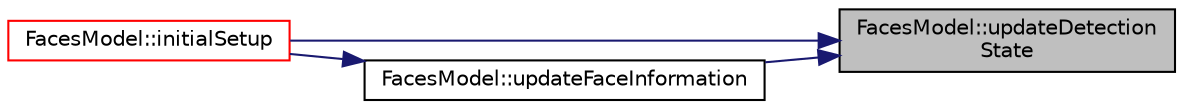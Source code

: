 digraph "FacesModel::updateDetectionState"
{
 // LATEX_PDF_SIZE
  edge [fontname="Helvetica",fontsize="10",labelfontname="Helvetica",labelfontsize="10"];
  node [fontname="Helvetica",fontsize="10",shape=record];
  rankdir="RL";
  Node1 [label="FacesModel::updateDetection\lState",height=0.2,width=0.4,color="black", fillcolor="grey75", style="filled", fontcolor="black",tooltip=" "];
  Node1 -> Node2 [dir="back",color="midnightblue",fontsize="10",style="solid",fontname="Helvetica"];
  Node2 [label="FacesModel::initialSetup",height=0.2,width=0.4,color="red", fillcolor="white", style="filled",URL="$class_faces_model.html#a397143db6743bbc319539a24817bba61",tooltip=" "];
  Node1 -> Node4 [dir="back",color="midnightblue",fontsize="10",style="solid",fontname="Helvetica"];
  Node4 [label="FacesModel::updateFaceInformation",height=0.2,width=0.4,color="black", fillcolor="white", style="filled",URL="$class_faces_model.html#a29fa146567db7ce576ce48bfaf317b5a",tooltip=" "];
  Node4 -> Node2 [dir="back",color="midnightblue",fontsize="10",style="solid",fontname="Helvetica"];
}
